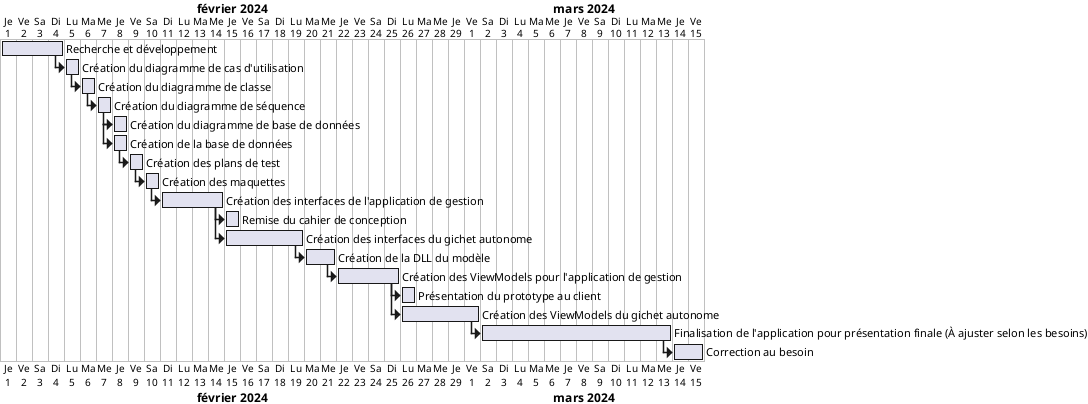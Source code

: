 @startgantt "Projet ESP SeatSwift"
language fr

Project starts 2024-02-01

then [Recherche et développement] as [DCU] on {Michoux} lasts 4 day
then [Création du diagramme de cas d'utilisation] as [CC] on {Michoux} lasts 1 day
then [Création du diagramme de classe] as [CD] on {Michoux} lasts 1 day
then [Création du diagramme de séquence] as [CS] on {Michoux} lasts 1 day
then [Création du diagramme de base de données] as [DBD] on {Michoux} lasts 1 day
[Création de la base de données] as [PT] on {Michoux} starts at [DBD]'s start and lasts 1 day
then [Création des plans de test] as [PDT] on {Michoux} lasts 1 day
then [Création des maquettes] as [CDM] on {Michoux} lasts 1 day
then [Création des interfaces de l'application de gestion] as [ADG] on {Michoux} lasts 4 day
then [Remise du cahier de conception] as [RCC] on {Michoux} lasts 1 day
[Création des interfaces du gichet autonome] as [AGA] on {Michoux} starts at [ADG]'s end and lasts 5 day
then [Création de la DLL du modèle] as [DLL] on {Michoux} lasts 2 day
then [Création des ViewModels pour l'application de gestion] as [CVM] on {Michoux} lasts 4 day
then [Présentation du prototype au client] as [PPC] on {Michoux} lasts 1 day
[Création des ViewModels du gichet autonome] as [CVMGA] on {Michoux} starts at [CVM]'s end and lasts 5 day
then [Finalisation de l'application pour présentation finale (À ajuster selon les besoins)] as [FA] on {Michoux} lasts 12 day
then [Correction au besoin] as [CA] on {Michoux} lasts 2 day


hide ressources name
hide ressources footbox

' printscale daily zoom 3
@endgantt